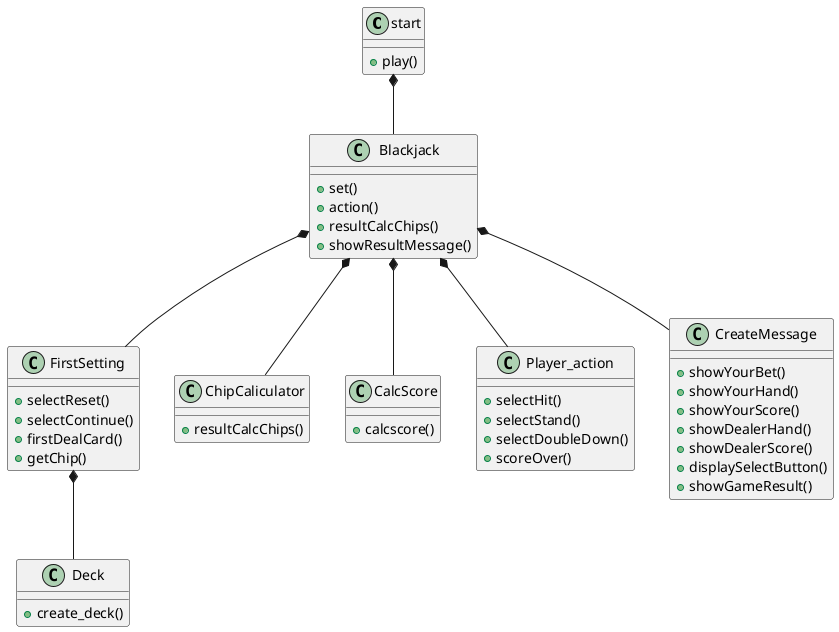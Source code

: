 @startuml Blackjack
class start{
  +play()
}
class Blackjack {

  +set()
  +action()
  +resultCalcChips()
  +showResultMessage()
}

class Deck {

  +create_deck()
}

class FirstSetting {
  +selectReset()
  +selectContinue()
  +firstDealCard()
  +getChip()
}

class ChipCaliculator {
  +resultCalcChips()
}

class CalcScore {
  +calcscore()
}



class Player_action {
  +selectHit()
  +selectStand()
  +selectDoubleDown()
  +scoreOver()
}

class CreateMessage {
  +showYourBet()
  +showYourHand()
  +showYourScore()
  +showDealerHand()
  +showDealerScore()
  +displaySelectButton()
  +showGameResult()

}

start*--Blackjack
Blackjack *-- Player_action
Blackjack *--CreateMessage
Blackjack *--CalcScore
Blackjack *--FirstSetting
Blackjack *--ChipCaliculator

FirstSetting *-- Deck

@enduml